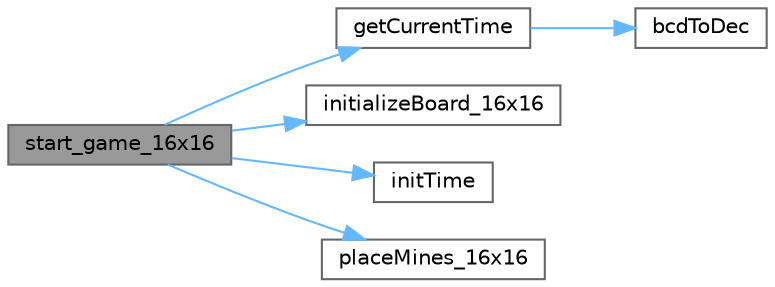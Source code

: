 digraph "start_game_16x16"
{
 // LATEX_PDF_SIZE
  bgcolor="transparent";
  edge [fontname=Helvetica,fontsize=10,labelfontname=Helvetica,labelfontsize=10];
  node [fontname=Helvetica,fontsize=10,shape=box,height=0.2,width=0.4];
  rankdir="LR";
  Node1 [label="start_game_16x16",height=0.2,width=0.4,color="gray40", fillcolor="grey60", style="filled", fontcolor="black",tooltip="This function starts a game with a 16x16 grid. Initializes the game timer, sets the number of tiles i..."];
  Node1 -> Node2 [color="steelblue1",style="solid"];
  Node2 [label="getCurrentTime",height=0.2,width=0.4,color="grey40", fillcolor="white", style="filled",URL="$rtc_8c.html#ae8aba83225f6193ec169c4fc41f3f3cb",tooltip="Get the current time and date."];
  Node2 -> Node3 [color="steelblue1",style="solid"];
  Node3 [label="bcdToDec",height=0.2,width=0.4,color="grey40", fillcolor="white", style="filled",URL="$rtc_8c.html#abc57bf2c447b1860df7493b3222c3a43",tooltip="Converts values from bcd to decimal."];
  Node1 -> Node4 [color="steelblue1",style="solid"];
  Node4 [label="initializeBoard_16x16",height=0.2,width=0.4,color="grey40", fillcolor="white", style="filled",URL="$game__logic_8c.html#a469350b8ffa0e62ba116f9077c76a775",tooltip="This function is used to initialize a 16x16 board with default values."];
  Node1 -> Node5 [color="steelblue1",style="solid"];
  Node5 [label="initTime",height=0.2,width=0.4,color="grey40", fillcolor="white", style="filled",URL="$rtc_8c.html#a146e69d1601c86471739a6d5a0ad14c9",tooltip="Initializes the Time struct."];
  Node1 -> Node6 [color="steelblue1",style="solid"];
  Node6 [label="placeMines_16x16",height=0.2,width=0.4,color="grey40", fillcolor="white", style="filled",URL="$game__logic_8c.html#a5a896153d6c6b46f0181aac94fb949b3",tooltip="This function is used to randomly place mines on a 16x16 board."];
}
